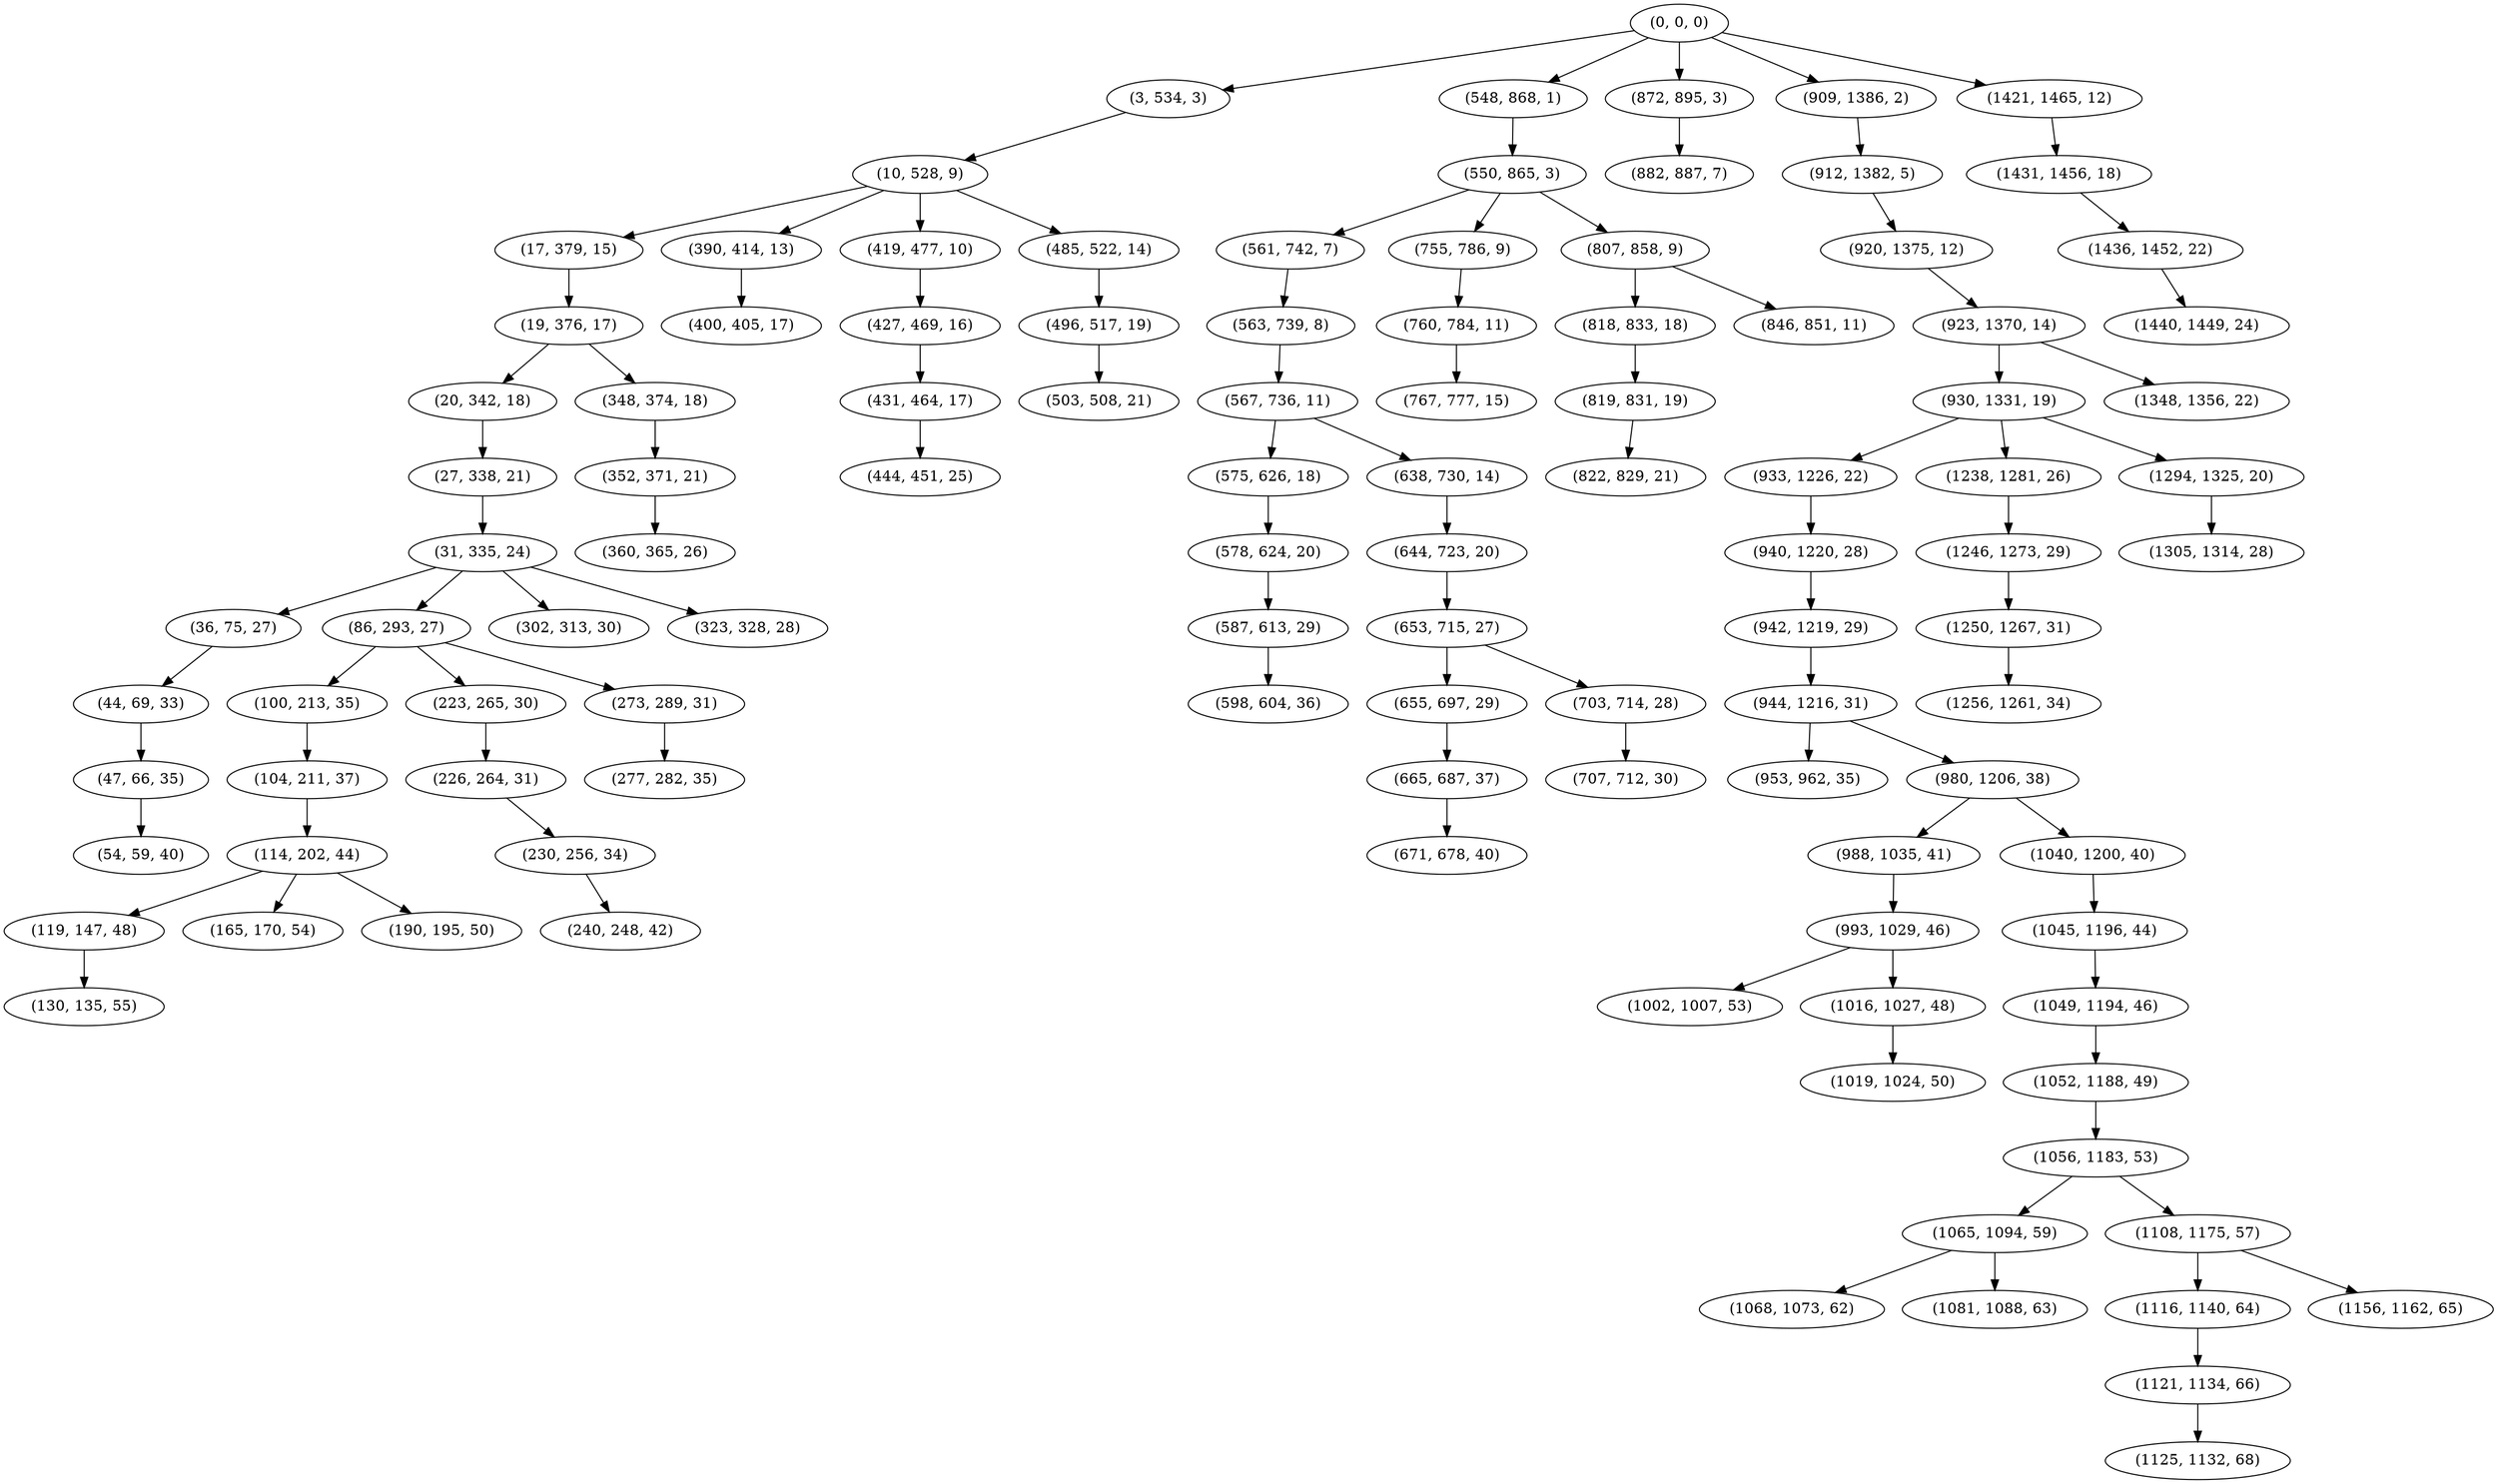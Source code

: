 digraph tree {
    "(0, 0, 0)";
    "(3, 534, 3)";
    "(10, 528, 9)";
    "(17, 379, 15)";
    "(19, 376, 17)";
    "(20, 342, 18)";
    "(27, 338, 21)";
    "(31, 335, 24)";
    "(36, 75, 27)";
    "(44, 69, 33)";
    "(47, 66, 35)";
    "(54, 59, 40)";
    "(86, 293, 27)";
    "(100, 213, 35)";
    "(104, 211, 37)";
    "(114, 202, 44)";
    "(119, 147, 48)";
    "(130, 135, 55)";
    "(165, 170, 54)";
    "(190, 195, 50)";
    "(223, 265, 30)";
    "(226, 264, 31)";
    "(230, 256, 34)";
    "(240, 248, 42)";
    "(273, 289, 31)";
    "(277, 282, 35)";
    "(302, 313, 30)";
    "(323, 328, 28)";
    "(348, 374, 18)";
    "(352, 371, 21)";
    "(360, 365, 26)";
    "(390, 414, 13)";
    "(400, 405, 17)";
    "(419, 477, 10)";
    "(427, 469, 16)";
    "(431, 464, 17)";
    "(444, 451, 25)";
    "(485, 522, 14)";
    "(496, 517, 19)";
    "(503, 508, 21)";
    "(548, 868, 1)";
    "(550, 865, 3)";
    "(561, 742, 7)";
    "(563, 739, 8)";
    "(567, 736, 11)";
    "(575, 626, 18)";
    "(578, 624, 20)";
    "(587, 613, 29)";
    "(598, 604, 36)";
    "(638, 730, 14)";
    "(644, 723, 20)";
    "(653, 715, 27)";
    "(655, 697, 29)";
    "(665, 687, 37)";
    "(671, 678, 40)";
    "(703, 714, 28)";
    "(707, 712, 30)";
    "(755, 786, 9)";
    "(760, 784, 11)";
    "(767, 777, 15)";
    "(807, 858, 9)";
    "(818, 833, 18)";
    "(819, 831, 19)";
    "(822, 829, 21)";
    "(846, 851, 11)";
    "(872, 895, 3)";
    "(882, 887, 7)";
    "(909, 1386, 2)";
    "(912, 1382, 5)";
    "(920, 1375, 12)";
    "(923, 1370, 14)";
    "(930, 1331, 19)";
    "(933, 1226, 22)";
    "(940, 1220, 28)";
    "(942, 1219, 29)";
    "(944, 1216, 31)";
    "(953, 962, 35)";
    "(980, 1206, 38)";
    "(988, 1035, 41)";
    "(993, 1029, 46)";
    "(1002, 1007, 53)";
    "(1016, 1027, 48)";
    "(1019, 1024, 50)";
    "(1040, 1200, 40)";
    "(1045, 1196, 44)";
    "(1049, 1194, 46)";
    "(1052, 1188, 49)";
    "(1056, 1183, 53)";
    "(1065, 1094, 59)";
    "(1068, 1073, 62)";
    "(1081, 1088, 63)";
    "(1108, 1175, 57)";
    "(1116, 1140, 64)";
    "(1121, 1134, 66)";
    "(1125, 1132, 68)";
    "(1156, 1162, 65)";
    "(1238, 1281, 26)";
    "(1246, 1273, 29)";
    "(1250, 1267, 31)";
    "(1256, 1261, 34)";
    "(1294, 1325, 20)";
    "(1305, 1314, 28)";
    "(1348, 1356, 22)";
    "(1421, 1465, 12)";
    "(1431, 1456, 18)";
    "(1436, 1452, 22)";
    "(1440, 1449, 24)";
    "(0, 0, 0)" -> "(3, 534, 3)";
    "(0, 0, 0)" -> "(548, 868, 1)";
    "(0, 0, 0)" -> "(872, 895, 3)";
    "(0, 0, 0)" -> "(909, 1386, 2)";
    "(0, 0, 0)" -> "(1421, 1465, 12)";
    "(3, 534, 3)" -> "(10, 528, 9)";
    "(10, 528, 9)" -> "(17, 379, 15)";
    "(10, 528, 9)" -> "(390, 414, 13)";
    "(10, 528, 9)" -> "(419, 477, 10)";
    "(10, 528, 9)" -> "(485, 522, 14)";
    "(17, 379, 15)" -> "(19, 376, 17)";
    "(19, 376, 17)" -> "(20, 342, 18)";
    "(19, 376, 17)" -> "(348, 374, 18)";
    "(20, 342, 18)" -> "(27, 338, 21)";
    "(27, 338, 21)" -> "(31, 335, 24)";
    "(31, 335, 24)" -> "(36, 75, 27)";
    "(31, 335, 24)" -> "(86, 293, 27)";
    "(31, 335, 24)" -> "(302, 313, 30)";
    "(31, 335, 24)" -> "(323, 328, 28)";
    "(36, 75, 27)" -> "(44, 69, 33)";
    "(44, 69, 33)" -> "(47, 66, 35)";
    "(47, 66, 35)" -> "(54, 59, 40)";
    "(86, 293, 27)" -> "(100, 213, 35)";
    "(86, 293, 27)" -> "(223, 265, 30)";
    "(86, 293, 27)" -> "(273, 289, 31)";
    "(100, 213, 35)" -> "(104, 211, 37)";
    "(104, 211, 37)" -> "(114, 202, 44)";
    "(114, 202, 44)" -> "(119, 147, 48)";
    "(114, 202, 44)" -> "(165, 170, 54)";
    "(114, 202, 44)" -> "(190, 195, 50)";
    "(119, 147, 48)" -> "(130, 135, 55)";
    "(223, 265, 30)" -> "(226, 264, 31)";
    "(226, 264, 31)" -> "(230, 256, 34)";
    "(230, 256, 34)" -> "(240, 248, 42)";
    "(273, 289, 31)" -> "(277, 282, 35)";
    "(348, 374, 18)" -> "(352, 371, 21)";
    "(352, 371, 21)" -> "(360, 365, 26)";
    "(390, 414, 13)" -> "(400, 405, 17)";
    "(419, 477, 10)" -> "(427, 469, 16)";
    "(427, 469, 16)" -> "(431, 464, 17)";
    "(431, 464, 17)" -> "(444, 451, 25)";
    "(485, 522, 14)" -> "(496, 517, 19)";
    "(496, 517, 19)" -> "(503, 508, 21)";
    "(548, 868, 1)" -> "(550, 865, 3)";
    "(550, 865, 3)" -> "(561, 742, 7)";
    "(550, 865, 3)" -> "(755, 786, 9)";
    "(550, 865, 3)" -> "(807, 858, 9)";
    "(561, 742, 7)" -> "(563, 739, 8)";
    "(563, 739, 8)" -> "(567, 736, 11)";
    "(567, 736, 11)" -> "(575, 626, 18)";
    "(567, 736, 11)" -> "(638, 730, 14)";
    "(575, 626, 18)" -> "(578, 624, 20)";
    "(578, 624, 20)" -> "(587, 613, 29)";
    "(587, 613, 29)" -> "(598, 604, 36)";
    "(638, 730, 14)" -> "(644, 723, 20)";
    "(644, 723, 20)" -> "(653, 715, 27)";
    "(653, 715, 27)" -> "(655, 697, 29)";
    "(653, 715, 27)" -> "(703, 714, 28)";
    "(655, 697, 29)" -> "(665, 687, 37)";
    "(665, 687, 37)" -> "(671, 678, 40)";
    "(703, 714, 28)" -> "(707, 712, 30)";
    "(755, 786, 9)" -> "(760, 784, 11)";
    "(760, 784, 11)" -> "(767, 777, 15)";
    "(807, 858, 9)" -> "(818, 833, 18)";
    "(807, 858, 9)" -> "(846, 851, 11)";
    "(818, 833, 18)" -> "(819, 831, 19)";
    "(819, 831, 19)" -> "(822, 829, 21)";
    "(872, 895, 3)" -> "(882, 887, 7)";
    "(909, 1386, 2)" -> "(912, 1382, 5)";
    "(912, 1382, 5)" -> "(920, 1375, 12)";
    "(920, 1375, 12)" -> "(923, 1370, 14)";
    "(923, 1370, 14)" -> "(930, 1331, 19)";
    "(923, 1370, 14)" -> "(1348, 1356, 22)";
    "(930, 1331, 19)" -> "(933, 1226, 22)";
    "(930, 1331, 19)" -> "(1238, 1281, 26)";
    "(930, 1331, 19)" -> "(1294, 1325, 20)";
    "(933, 1226, 22)" -> "(940, 1220, 28)";
    "(940, 1220, 28)" -> "(942, 1219, 29)";
    "(942, 1219, 29)" -> "(944, 1216, 31)";
    "(944, 1216, 31)" -> "(953, 962, 35)";
    "(944, 1216, 31)" -> "(980, 1206, 38)";
    "(980, 1206, 38)" -> "(988, 1035, 41)";
    "(980, 1206, 38)" -> "(1040, 1200, 40)";
    "(988, 1035, 41)" -> "(993, 1029, 46)";
    "(993, 1029, 46)" -> "(1002, 1007, 53)";
    "(993, 1029, 46)" -> "(1016, 1027, 48)";
    "(1016, 1027, 48)" -> "(1019, 1024, 50)";
    "(1040, 1200, 40)" -> "(1045, 1196, 44)";
    "(1045, 1196, 44)" -> "(1049, 1194, 46)";
    "(1049, 1194, 46)" -> "(1052, 1188, 49)";
    "(1052, 1188, 49)" -> "(1056, 1183, 53)";
    "(1056, 1183, 53)" -> "(1065, 1094, 59)";
    "(1056, 1183, 53)" -> "(1108, 1175, 57)";
    "(1065, 1094, 59)" -> "(1068, 1073, 62)";
    "(1065, 1094, 59)" -> "(1081, 1088, 63)";
    "(1108, 1175, 57)" -> "(1116, 1140, 64)";
    "(1108, 1175, 57)" -> "(1156, 1162, 65)";
    "(1116, 1140, 64)" -> "(1121, 1134, 66)";
    "(1121, 1134, 66)" -> "(1125, 1132, 68)";
    "(1238, 1281, 26)" -> "(1246, 1273, 29)";
    "(1246, 1273, 29)" -> "(1250, 1267, 31)";
    "(1250, 1267, 31)" -> "(1256, 1261, 34)";
    "(1294, 1325, 20)" -> "(1305, 1314, 28)";
    "(1421, 1465, 12)" -> "(1431, 1456, 18)";
    "(1431, 1456, 18)" -> "(1436, 1452, 22)";
    "(1436, 1452, 22)" -> "(1440, 1449, 24)";
}
